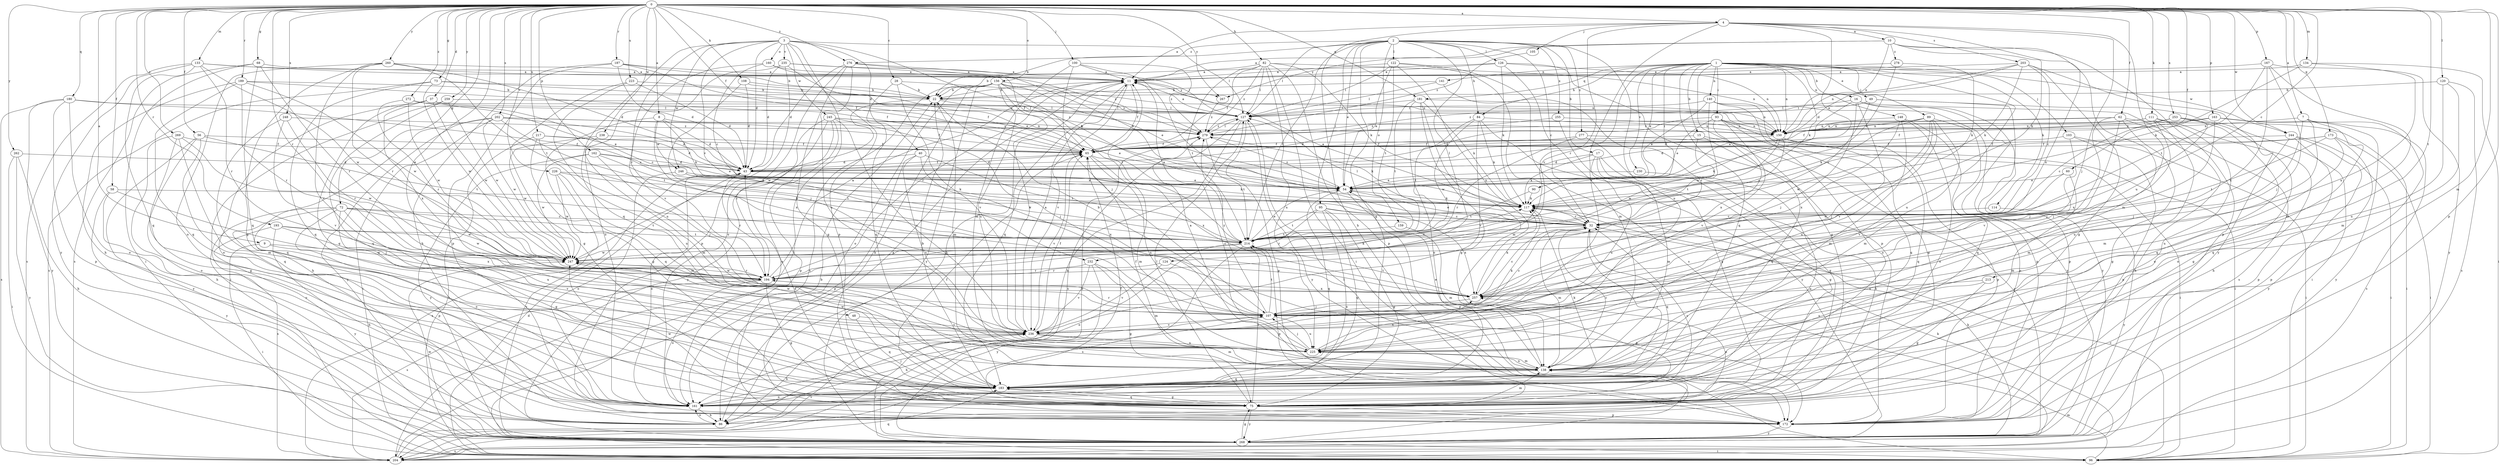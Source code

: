 strict digraph  {
0;
1;
2;
3;
4;
7;
8;
9;
10;
11;
15;
16;
17;
22;
28;
32;
37;
40;
43;
48;
49;
54;
56;
58;
60;
62;
65;
68;
72;
73;
75;
82;
84;
86;
89;
90;
93;
95;
96;
100;
103;
105;
107;
108;
111;
114;
117;
120;
122;
124;
126;
127;
133;
134;
138;
140;
141;
148;
150;
156;
159;
160;
161;
162;
163;
167;
172;
173;
180;
181;
183;
187;
189;
193;
194;
202;
203;
204;
213;
214;
217;
223;
225;
226;
230;
232;
235;
236;
238;
244;
245;
246;
247;
248;
253;
255;
257;
259;
260;
262;
267;
268;
269;
272;
276;
277;
278;
279;
0 -> 4  [label=a];
0 -> 7  [label=a];
0 -> 8  [label=a];
0 -> 9  [label=a];
0 -> 28  [label=c];
0 -> 32  [label=c];
0 -> 37  [label=d];
0 -> 48  [label=e];
0 -> 56  [label=f];
0 -> 58  [label=f];
0 -> 60  [label=f];
0 -> 62  [label=f];
0 -> 65  [label=f];
0 -> 68  [label=g];
0 -> 72  [label=g];
0 -> 73  [label=g];
0 -> 82  [label=h];
0 -> 100  [label=j];
0 -> 108  [label=k];
0 -> 111  [label=k];
0 -> 120  [label=l];
0 -> 133  [label=m];
0 -> 134  [label=m];
0 -> 138  [label=m];
0 -> 156  [label=o];
0 -> 162  [label=p];
0 -> 163  [label=p];
0 -> 167  [label=p];
0 -> 172  [label=p];
0 -> 173  [label=q];
0 -> 180  [label=q];
0 -> 181  [label=q];
0 -> 187  [label=r];
0 -> 189  [label=r];
0 -> 193  [label=r];
0 -> 194  [label=r];
0 -> 202  [label=s];
0 -> 213  [label=t];
0 -> 217  [label=u];
0 -> 223  [label=u];
0 -> 226  [label=v];
0 -> 238  [label=w];
0 -> 244  [label=w];
0 -> 248  [label=x];
0 -> 253  [label=x];
0 -> 259  [label=y];
0 -> 260  [label=y];
0 -> 262  [label=y];
0 -> 267  [label=y];
0 -> 269  [label=z];
0 -> 272  [label=z];
0 -> 276  [label=z];
1 -> 15  [label=b];
1 -> 16  [label=b];
1 -> 49  [label=e];
1 -> 54  [label=e];
1 -> 75  [label=g];
1 -> 84  [label=h];
1 -> 89  [label=i];
1 -> 90  [label=i];
1 -> 93  [label=i];
1 -> 103  [label=j];
1 -> 114  [label=k];
1 -> 117  [label=k];
1 -> 140  [label=n];
1 -> 141  [label=n];
1 -> 148  [label=n];
1 -> 150  [label=n];
1 -> 181  [label=q];
1 -> 183  [label=q];
1 -> 225  [label=u];
1 -> 230  [label=v];
1 -> 232  [label=v];
1 -> 244  [label=w];
2 -> 17  [label=b];
2 -> 22  [label=b];
2 -> 32  [label=c];
2 -> 54  [label=e];
2 -> 84  [label=h];
2 -> 95  [label=i];
2 -> 122  [label=l];
2 -> 124  [label=l];
2 -> 126  [label=l];
2 -> 127  [label=l];
2 -> 159  [label=o];
2 -> 183  [label=q];
2 -> 214  [label=t];
2 -> 225  [label=u];
2 -> 255  [label=x];
2 -> 276  [label=z];
2 -> 277  [label=z];
3 -> 40  [label=d];
3 -> 43  [label=d];
3 -> 96  [label=i];
3 -> 117  [label=k];
3 -> 127  [label=l];
3 -> 160  [label=o];
3 -> 172  [label=p];
3 -> 183  [label=q];
3 -> 194  [label=r];
3 -> 232  [label=v];
3 -> 235  [label=v];
3 -> 245  [label=w];
3 -> 246  [label=w];
4 -> 10  [label=a];
4 -> 11  [label=a];
4 -> 54  [label=e];
4 -> 86  [label=h];
4 -> 105  [label=j];
4 -> 107  [label=j];
4 -> 194  [label=r];
4 -> 203  [label=s];
4 -> 225  [label=u];
4 -> 236  [label=v];
4 -> 257  [label=x];
7 -> 107  [label=j];
7 -> 150  [label=n];
7 -> 161  [label=o];
7 -> 183  [label=q];
7 -> 225  [label=u];
8 -> 43  [label=d];
8 -> 75  [label=g];
8 -> 117  [label=k];
8 -> 150  [label=n];
8 -> 246  [label=w];
8 -> 257  [label=x];
9 -> 96  [label=i];
9 -> 236  [label=v];
9 -> 247  [label=w];
10 -> 11  [label=a];
10 -> 117  [label=k];
10 -> 138  [label=m];
10 -> 150  [label=n];
10 -> 172  [label=p];
10 -> 267  [label=y];
10 -> 278  [label=z];
11 -> 22  [label=b];
11 -> 65  [label=f];
11 -> 86  [label=h];
11 -> 183  [label=q];
11 -> 194  [label=r];
11 -> 236  [label=v];
11 -> 267  [label=y];
15 -> 65  [label=f];
15 -> 183  [label=q];
15 -> 247  [label=w];
15 -> 268  [label=y];
16 -> 54  [label=e];
16 -> 107  [label=j];
16 -> 127  [label=l];
16 -> 172  [label=p];
16 -> 204  [label=s];
16 -> 236  [label=v];
16 -> 268  [label=y];
17 -> 43  [label=d];
17 -> 75  [label=g];
17 -> 86  [label=h];
17 -> 117  [label=k];
17 -> 138  [label=m];
17 -> 225  [label=u];
22 -> 127  [label=l];
22 -> 138  [label=m];
22 -> 247  [label=w];
22 -> 279  [label=z];
28 -> 22  [label=b];
28 -> 150  [label=n];
28 -> 183  [label=q];
28 -> 236  [label=v];
32 -> 54  [label=e];
32 -> 127  [label=l];
32 -> 138  [label=m];
32 -> 183  [label=q];
32 -> 214  [label=t];
37 -> 32  [label=c];
37 -> 127  [label=l];
37 -> 161  [label=o];
37 -> 183  [label=q];
37 -> 247  [label=w];
37 -> 257  [label=x];
40 -> 43  [label=d];
40 -> 107  [label=j];
40 -> 172  [label=p];
40 -> 214  [label=t];
40 -> 225  [label=u];
43 -> 54  [label=e];
43 -> 65  [label=f];
43 -> 117  [label=k];
43 -> 161  [label=o];
43 -> 194  [label=r];
43 -> 268  [label=y];
48 -> 183  [label=q];
48 -> 236  [label=v];
49 -> 32  [label=c];
49 -> 96  [label=i];
49 -> 127  [label=l];
49 -> 172  [label=p];
49 -> 279  [label=z];
54 -> 117  [label=k];
54 -> 172  [label=p];
54 -> 183  [label=q];
54 -> 279  [label=z];
56 -> 65  [label=f];
56 -> 86  [label=h];
56 -> 183  [label=q];
56 -> 214  [label=t];
56 -> 268  [label=y];
58 -> 107  [label=j];
58 -> 117  [label=k];
58 -> 161  [label=o];
58 -> 268  [label=y];
60 -> 54  [label=e];
60 -> 138  [label=m];
60 -> 247  [label=w];
62 -> 75  [label=g];
62 -> 86  [label=h];
62 -> 96  [label=i];
62 -> 107  [label=j];
62 -> 150  [label=n];
62 -> 236  [label=v];
62 -> 279  [label=z];
65 -> 43  [label=d];
65 -> 138  [label=m];
65 -> 225  [label=u];
65 -> 236  [label=v];
65 -> 257  [label=x];
68 -> 11  [label=a];
68 -> 96  [label=i];
68 -> 183  [label=q];
68 -> 194  [label=r];
68 -> 204  [label=s];
72 -> 32  [label=c];
72 -> 75  [label=g];
72 -> 161  [label=o];
72 -> 172  [label=p];
72 -> 204  [label=s];
72 -> 214  [label=t];
72 -> 225  [label=u];
72 -> 247  [label=w];
73 -> 22  [label=b];
73 -> 150  [label=n];
73 -> 183  [label=q];
73 -> 204  [label=s];
73 -> 247  [label=w];
75 -> 43  [label=d];
75 -> 65  [label=f];
75 -> 127  [label=l];
75 -> 138  [label=m];
75 -> 172  [label=p];
75 -> 183  [label=q];
75 -> 214  [label=t];
75 -> 247  [label=w];
75 -> 257  [label=x];
75 -> 268  [label=y];
82 -> 11  [label=a];
82 -> 65  [label=f];
82 -> 96  [label=i];
82 -> 117  [label=k];
82 -> 127  [label=l];
82 -> 150  [label=n];
82 -> 172  [label=p];
82 -> 214  [label=t];
82 -> 225  [label=u];
82 -> 279  [label=z];
84 -> 117  [label=k];
84 -> 150  [label=n];
84 -> 214  [label=t];
84 -> 236  [label=v];
84 -> 247  [label=w];
84 -> 268  [label=y];
86 -> 11  [label=a];
86 -> 161  [label=o];
89 -> 65  [label=f];
89 -> 107  [label=j];
89 -> 117  [label=k];
89 -> 138  [label=m];
89 -> 150  [label=n];
89 -> 183  [label=q];
89 -> 225  [label=u];
89 -> 257  [label=x];
90 -> 117  [label=k];
90 -> 214  [label=t];
93 -> 43  [label=d];
93 -> 54  [label=e];
93 -> 96  [label=i];
93 -> 150  [label=n];
93 -> 183  [label=q];
93 -> 236  [label=v];
93 -> 257  [label=x];
95 -> 32  [label=c];
95 -> 75  [label=g];
95 -> 161  [label=o];
95 -> 183  [label=q];
95 -> 194  [label=r];
95 -> 214  [label=t];
95 -> 257  [label=x];
96 -> 32  [label=c];
96 -> 43  [label=d];
96 -> 138  [label=m];
96 -> 236  [label=v];
100 -> 11  [label=a];
100 -> 32  [label=c];
100 -> 107  [label=j];
100 -> 138  [label=m];
100 -> 279  [label=z];
103 -> 65  [label=f];
103 -> 96  [label=i];
103 -> 172  [label=p];
103 -> 236  [label=v];
105 -> 279  [label=z];
107 -> 22  [label=b];
107 -> 32  [label=c];
107 -> 86  [label=h];
107 -> 194  [label=r];
107 -> 214  [label=t];
107 -> 225  [label=u];
107 -> 236  [label=v];
107 -> 247  [label=w];
107 -> 279  [label=z];
108 -> 22  [label=b];
108 -> 43  [label=d];
108 -> 65  [label=f];
108 -> 107  [label=j];
111 -> 86  [label=h];
111 -> 107  [label=j];
111 -> 138  [label=m];
111 -> 150  [label=n];
111 -> 161  [label=o];
111 -> 279  [label=z];
114 -> 32  [label=c];
114 -> 268  [label=y];
117 -> 11  [label=a];
117 -> 32  [label=c];
120 -> 22  [label=b];
120 -> 138  [label=m];
120 -> 204  [label=s];
120 -> 225  [label=u];
122 -> 11  [label=a];
122 -> 32  [label=c];
122 -> 54  [label=e];
122 -> 127  [label=l];
122 -> 204  [label=s];
122 -> 214  [label=t];
122 -> 257  [label=x];
124 -> 172  [label=p];
124 -> 194  [label=r];
124 -> 236  [label=v];
126 -> 11  [label=a];
126 -> 22  [label=b];
126 -> 117  [label=k];
126 -> 138  [label=m];
126 -> 150  [label=n];
126 -> 172  [label=p];
127 -> 11  [label=a];
127 -> 86  [label=h];
127 -> 172  [label=p];
127 -> 204  [label=s];
127 -> 268  [label=y];
127 -> 279  [label=z];
133 -> 11  [label=a];
133 -> 22  [label=b];
133 -> 183  [label=q];
133 -> 194  [label=r];
133 -> 204  [label=s];
133 -> 247  [label=w];
133 -> 268  [label=y];
134 -> 11  [label=a];
134 -> 96  [label=i];
134 -> 117  [label=k];
134 -> 257  [label=x];
138 -> 11  [label=a];
138 -> 32  [label=c];
138 -> 54  [label=e];
138 -> 65  [label=f];
138 -> 183  [label=q];
138 -> 225  [label=u];
140 -> 54  [label=e];
140 -> 75  [label=g];
140 -> 127  [label=l];
140 -> 161  [label=o];
140 -> 247  [label=w];
140 -> 268  [label=y];
141 -> 22  [label=b];
141 -> 127  [label=l];
141 -> 194  [label=r];
148 -> 138  [label=m];
148 -> 150  [label=n];
148 -> 161  [label=o];
148 -> 172  [label=p];
148 -> 247  [label=w];
150 -> 32  [label=c];
150 -> 65  [label=f];
150 -> 117  [label=k];
150 -> 172  [label=p];
150 -> 183  [label=q];
150 -> 214  [label=t];
156 -> 22  [label=b];
156 -> 54  [label=e];
156 -> 86  [label=h];
156 -> 150  [label=n];
156 -> 161  [label=o];
156 -> 204  [label=s];
156 -> 214  [label=t];
156 -> 225  [label=u];
156 -> 236  [label=v];
156 -> 268  [label=y];
156 -> 279  [label=z];
159 -> 138  [label=m];
159 -> 214  [label=t];
160 -> 11  [label=a];
160 -> 32  [label=c];
160 -> 65  [label=f];
160 -> 236  [label=v];
161 -> 32  [label=c];
161 -> 86  [label=h];
161 -> 107  [label=j];
162 -> 43  [label=d];
162 -> 54  [label=e];
162 -> 107  [label=j];
162 -> 214  [label=t];
162 -> 247  [label=w];
162 -> 268  [label=y];
163 -> 43  [label=d];
163 -> 107  [label=j];
163 -> 150  [label=n];
163 -> 204  [label=s];
163 -> 268  [label=y];
167 -> 11  [label=a];
167 -> 107  [label=j];
167 -> 138  [label=m];
167 -> 214  [label=t];
167 -> 257  [label=x];
167 -> 268  [label=y];
172 -> 65  [label=f];
172 -> 268  [label=y];
173 -> 43  [label=d];
173 -> 65  [label=f];
173 -> 96  [label=i];
173 -> 172  [label=p];
173 -> 214  [label=t];
173 -> 225  [label=u];
180 -> 32  [label=c];
180 -> 127  [label=l];
180 -> 161  [label=o];
180 -> 172  [label=p];
180 -> 204  [label=s];
180 -> 268  [label=y];
181 -> 75  [label=g];
181 -> 117  [label=k];
181 -> 127  [label=l];
181 -> 138  [label=m];
181 -> 150  [label=n];
181 -> 161  [label=o];
181 -> 214  [label=t];
183 -> 22  [label=b];
183 -> 32  [label=c];
183 -> 75  [label=g];
183 -> 117  [label=k];
183 -> 161  [label=o];
187 -> 11  [label=a];
187 -> 43  [label=d];
187 -> 65  [label=f];
187 -> 86  [label=h];
187 -> 172  [label=p];
187 -> 279  [label=z];
189 -> 22  [label=b];
189 -> 65  [label=f];
189 -> 86  [label=h];
189 -> 183  [label=q];
189 -> 194  [label=r];
189 -> 247  [label=w];
193 -> 86  [label=h];
193 -> 214  [label=t];
193 -> 247  [label=w];
193 -> 257  [label=x];
193 -> 268  [label=y];
194 -> 11  [label=a];
194 -> 75  [label=g];
194 -> 117  [label=k];
194 -> 161  [label=o];
194 -> 204  [label=s];
194 -> 247  [label=w];
194 -> 257  [label=x];
202 -> 43  [label=d];
202 -> 65  [label=f];
202 -> 86  [label=h];
202 -> 96  [label=i];
202 -> 214  [label=t];
202 -> 247  [label=w];
202 -> 268  [label=y];
202 -> 279  [label=z];
203 -> 11  [label=a];
203 -> 32  [label=c];
203 -> 43  [label=d];
203 -> 75  [label=g];
203 -> 117  [label=k];
203 -> 150  [label=n];
203 -> 268  [label=y];
204 -> 22  [label=b];
204 -> 117  [label=k];
204 -> 183  [label=q];
204 -> 236  [label=v];
213 -> 75  [label=g];
213 -> 225  [label=u];
213 -> 257  [label=x];
214 -> 11  [label=a];
214 -> 54  [label=e];
214 -> 161  [label=o];
214 -> 172  [label=p];
214 -> 204  [label=s];
214 -> 247  [label=w];
217 -> 43  [label=d];
217 -> 65  [label=f];
217 -> 96  [label=i];
217 -> 183  [label=q];
217 -> 225  [label=u];
223 -> 22  [label=b];
223 -> 43  [label=d];
223 -> 75  [label=g];
223 -> 225  [label=u];
225 -> 107  [label=j];
225 -> 138  [label=m];
225 -> 247  [label=w];
225 -> 257  [label=x];
225 -> 279  [label=z];
226 -> 54  [label=e];
226 -> 117  [label=k];
226 -> 138  [label=m];
226 -> 204  [label=s];
226 -> 247  [label=w];
230 -> 54  [label=e];
230 -> 161  [label=o];
232 -> 75  [label=g];
232 -> 138  [label=m];
232 -> 194  [label=r];
232 -> 236  [label=v];
232 -> 268  [label=y];
235 -> 11  [label=a];
235 -> 43  [label=d];
235 -> 54  [label=e];
235 -> 127  [label=l];
235 -> 161  [label=o];
235 -> 172  [label=p];
236 -> 11  [label=a];
236 -> 65  [label=f];
236 -> 86  [label=h];
236 -> 117  [label=k];
236 -> 138  [label=m];
236 -> 225  [label=u];
238 -> 65  [label=f];
238 -> 138  [label=m];
238 -> 247  [label=w];
244 -> 65  [label=f];
244 -> 96  [label=i];
244 -> 138  [label=m];
244 -> 172  [label=p];
244 -> 268  [label=y];
245 -> 54  [label=e];
245 -> 107  [label=j];
245 -> 161  [label=o];
245 -> 172  [label=p];
245 -> 194  [label=r];
245 -> 236  [label=v];
245 -> 268  [label=y];
245 -> 279  [label=z];
246 -> 54  [label=e];
246 -> 161  [label=o];
246 -> 214  [label=t];
246 -> 257  [label=x];
247 -> 194  [label=r];
248 -> 183  [label=q];
248 -> 194  [label=r];
248 -> 236  [label=v];
248 -> 279  [label=z];
253 -> 32  [label=c];
253 -> 65  [label=f];
253 -> 75  [label=g];
253 -> 150  [label=n];
253 -> 183  [label=q];
253 -> 257  [label=x];
255 -> 43  [label=d];
255 -> 75  [label=g];
255 -> 150  [label=n];
257 -> 32  [label=c];
257 -> 107  [label=j];
257 -> 117  [label=k];
257 -> 214  [label=t];
259 -> 96  [label=i];
259 -> 127  [label=l];
259 -> 183  [label=q];
259 -> 247  [label=w];
260 -> 11  [label=a];
260 -> 43  [label=d];
260 -> 75  [label=g];
260 -> 161  [label=o];
260 -> 194  [label=r];
260 -> 214  [label=t];
260 -> 236  [label=v];
262 -> 43  [label=d];
262 -> 86  [label=h];
262 -> 96  [label=i];
262 -> 268  [label=y];
267 -> 279  [label=z];
268 -> 75  [label=g];
268 -> 96  [label=i];
268 -> 117  [label=k];
268 -> 127  [label=l];
268 -> 204  [label=s];
268 -> 247  [label=w];
268 -> 279  [label=z];
269 -> 65  [label=f];
269 -> 75  [label=g];
269 -> 138  [label=m];
269 -> 161  [label=o];
269 -> 247  [label=w];
272 -> 54  [label=e];
272 -> 127  [label=l];
272 -> 194  [label=r];
272 -> 247  [label=w];
276 -> 11  [label=a];
276 -> 43  [label=d];
276 -> 54  [label=e];
276 -> 75  [label=g];
276 -> 161  [label=o];
276 -> 225  [label=u];
277 -> 65  [label=f];
277 -> 75  [label=g];
277 -> 96  [label=i];
277 -> 194  [label=r];
278 -> 11  [label=a];
278 -> 54  [label=e];
278 -> 117  [label=k];
279 -> 65  [label=f];
279 -> 117  [label=k];
279 -> 127  [label=l];
279 -> 214  [label=t];
}
